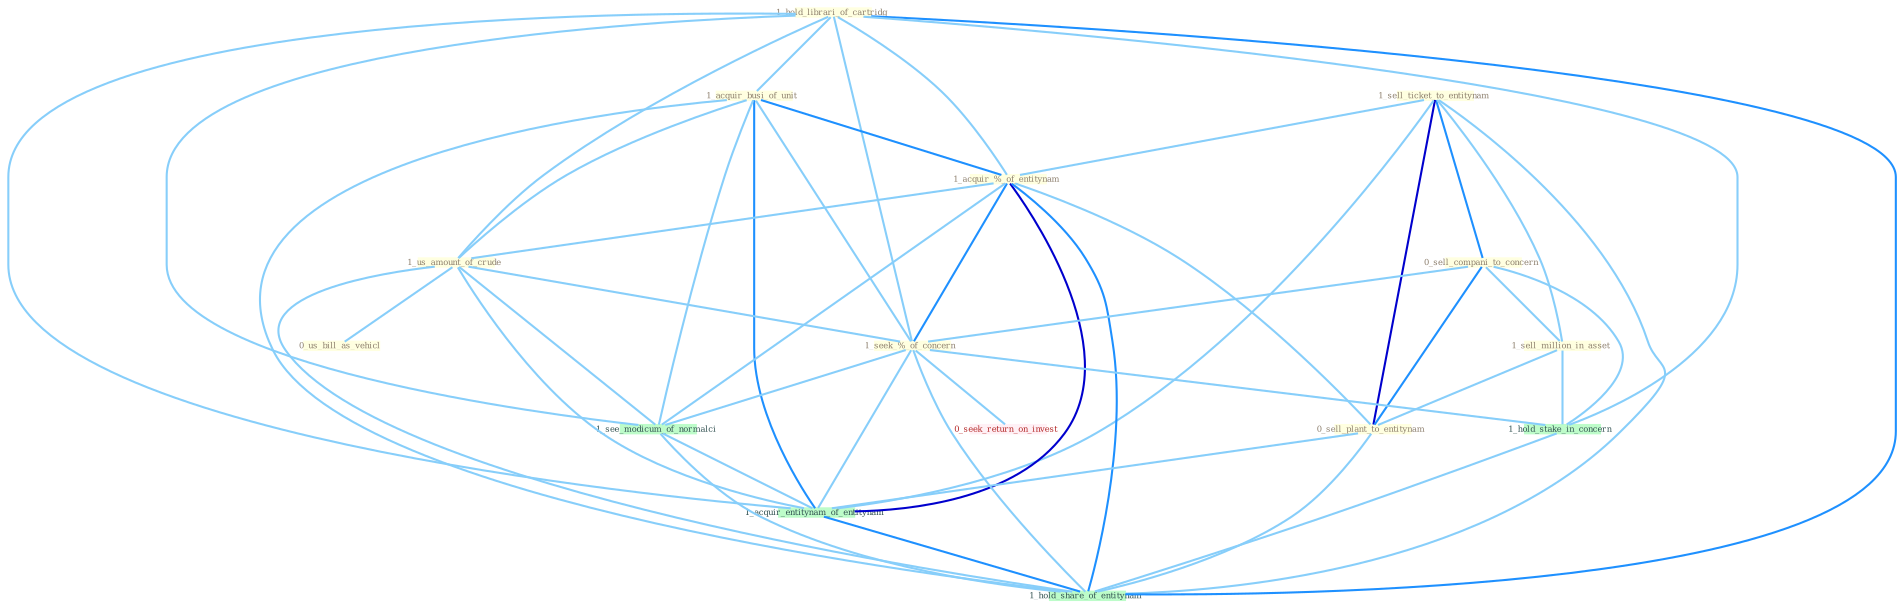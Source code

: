 Graph G{ 
    node
    [shape=polygon,style=filled,width=.5,height=.06,color="#BDFCC9",fixedsize=true,fontsize=4,
    fontcolor="#2f4f4f"];
    {node
    [color="#ffffe0", fontcolor="#8b7d6b"] "1_sell_ticket_to_entitynam " "1_hold_librari_of_cartridg " "1_acquir_busi_of_unit " "1_acquir_%_of_entitynam " "0_sell_compani_to_concern " "1_sell_million_in_asset " "1_us_amount_of_crude " "0_us_bill_as_vehicl " "0_sell_plant_to_entitynam " "1_seek_%_of_concern "}
{node [color="#fff0f5", fontcolor="#b22222"] "0_seek_return_on_invest "}
edge [color="#B0E2FF"];

	"1_sell_ticket_to_entitynam " -- "1_acquir_%_of_entitynam " [w="1", color="#87cefa" ];
	"1_sell_ticket_to_entitynam " -- "0_sell_compani_to_concern " [w="2", color="#1e90ff" , len=0.8];
	"1_sell_ticket_to_entitynam " -- "1_sell_million_in_asset " [w="1", color="#87cefa" ];
	"1_sell_ticket_to_entitynam " -- "0_sell_plant_to_entitynam " [w="3", color="#0000cd" , len=0.6];
	"1_sell_ticket_to_entitynam " -- "1_acquir_entitynam_of_entitynam " [w="1", color="#87cefa" ];
	"1_sell_ticket_to_entitynam " -- "1_hold_share_of_entitynam " [w="1", color="#87cefa" ];
	"1_hold_librari_of_cartridg " -- "1_acquir_busi_of_unit " [w="1", color="#87cefa" ];
	"1_hold_librari_of_cartridg " -- "1_acquir_%_of_entitynam " [w="1", color="#87cefa" ];
	"1_hold_librari_of_cartridg " -- "1_us_amount_of_crude " [w="1", color="#87cefa" ];
	"1_hold_librari_of_cartridg " -- "1_seek_%_of_concern " [w="1", color="#87cefa" ];
	"1_hold_librari_of_cartridg " -- "1_hold_stake_in_concern " [w="1", color="#87cefa" ];
	"1_hold_librari_of_cartridg " -- "1_see_modicum_of_normalci " [w="1", color="#87cefa" ];
	"1_hold_librari_of_cartridg " -- "1_acquir_entitynam_of_entitynam " [w="1", color="#87cefa" ];
	"1_hold_librari_of_cartridg " -- "1_hold_share_of_entitynam " [w="2", color="#1e90ff" , len=0.8];
	"1_acquir_busi_of_unit " -- "1_acquir_%_of_entitynam " [w="2", color="#1e90ff" , len=0.8];
	"1_acquir_busi_of_unit " -- "1_us_amount_of_crude " [w="1", color="#87cefa" ];
	"1_acquir_busi_of_unit " -- "1_seek_%_of_concern " [w="1", color="#87cefa" ];
	"1_acquir_busi_of_unit " -- "1_see_modicum_of_normalci " [w="1", color="#87cefa" ];
	"1_acquir_busi_of_unit " -- "1_acquir_entitynam_of_entitynam " [w="2", color="#1e90ff" , len=0.8];
	"1_acquir_busi_of_unit " -- "1_hold_share_of_entitynam " [w="1", color="#87cefa" ];
	"1_acquir_%_of_entitynam " -- "1_us_amount_of_crude " [w="1", color="#87cefa" ];
	"1_acquir_%_of_entitynam " -- "0_sell_plant_to_entitynam " [w="1", color="#87cefa" ];
	"1_acquir_%_of_entitynam " -- "1_seek_%_of_concern " [w="2", color="#1e90ff" , len=0.8];
	"1_acquir_%_of_entitynam " -- "1_see_modicum_of_normalci " [w="1", color="#87cefa" ];
	"1_acquir_%_of_entitynam " -- "1_acquir_entitynam_of_entitynam " [w="3", color="#0000cd" , len=0.6];
	"1_acquir_%_of_entitynam " -- "1_hold_share_of_entitynam " [w="2", color="#1e90ff" , len=0.8];
	"0_sell_compani_to_concern " -- "1_sell_million_in_asset " [w="1", color="#87cefa" ];
	"0_sell_compani_to_concern " -- "0_sell_plant_to_entitynam " [w="2", color="#1e90ff" , len=0.8];
	"0_sell_compani_to_concern " -- "1_seek_%_of_concern " [w="1", color="#87cefa" ];
	"0_sell_compani_to_concern " -- "1_hold_stake_in_concern " [w="1", color="#87cefa" ];
	"1_sell_million_in_asset " -- "0_sell_plant_to_entitynam " [w="1", color="#87cefa" ];
	"1_sell_million_in_asset " -- "1_hold_stake_in_concern " [w="1", color="#87cefa" ];
	"1_us_amount_of_crude " -- "0_us_bill_as_vehicl " [w="1", color="#87cefa" ];
	"1_us_amount_of_crude " -- "1_seek_%_of_concern " [w="1", color="#87cefa" ];
	"1_us_amount_of_crude " -- "1_see_modicum_of_normalci " [w="1", color="#87cefa" ];
	"1_us_amount_of_crude " -- "1_acquir_entitynam_of_entitynam " [w="1", color="#87cefa" ];
	"1_us_amount_of_crude " -- "1_hold_share_of_entitynam " [w="1", color="#87cefa" ];
	"0_sell_plant_to_entitynam " -- "1_acquir_entitynam_of_entitynam " [w="1", color="#87cefa" ];
	"0_sell_plant_to_entitynam " -- "1_hold_share_of_entitynam " [w="1", color="#87cefa" ];
	"1_seek_%_of_concern " -- "1_hold_stake_in_concern " [w="1", color="#87cefa" ];
	"1_seek_%_of_concern " -- "0_seek_return_on_invest " [w="1", color="#87cefa" ];
	"1_seek_%_of_concern " -- "1_see_modicum_of_normalci " [w="1", color="#87cefa" ];
	"1_seek_%_of_concern " -- "1_acquir_entitynam_of_entitynam " [w="1", color="#87cefa" ];
	"1_seek_%_of_concern " -- "1_hold_share_of_entitynam " [w="1", color="#87cefa" ];
	"1_hold_stake_in_concern " -- "1_hold_share_of_entitynam " [w="1", color="#87cefa" ];
	"1_see_modicum_of_normalci " -- "1_acquir_entitynam_of_entitynam " [w="1", color="#87cefa" ];
	"1_see_modicum_of_normalci " -- "1_hold_share_of_entitynam " [w="1", color="#87cefa" ];
	"1_acquir_entitynam_of_entitynam " -- "1_hold_share_of_entitynam " [w="2", color="#1e90ff" , len=0.8];
}